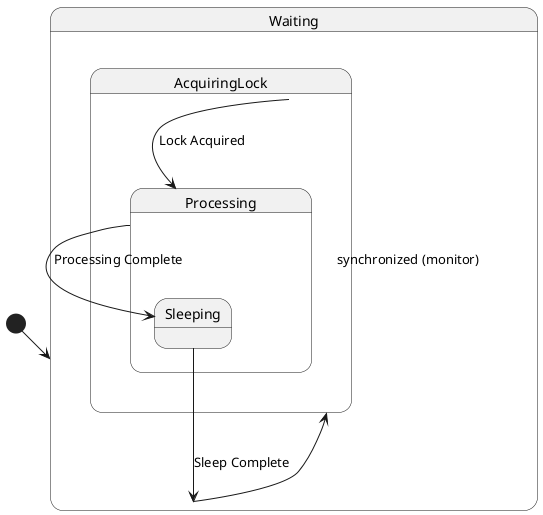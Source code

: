 @startuml

[*] --> Waiting

state Waiting {
    Waiting --> AcquiringLock: synchronized (monitor)
}

state AcquiringLock {
    AcquiringLock --> Processing: Lock Acquired
}

state Processing {
    Processing --> Sleeping: Processing Complete
}

state Sleeping {
    Sleeping --> Waiting: Sleep Complete
}

@enduml
